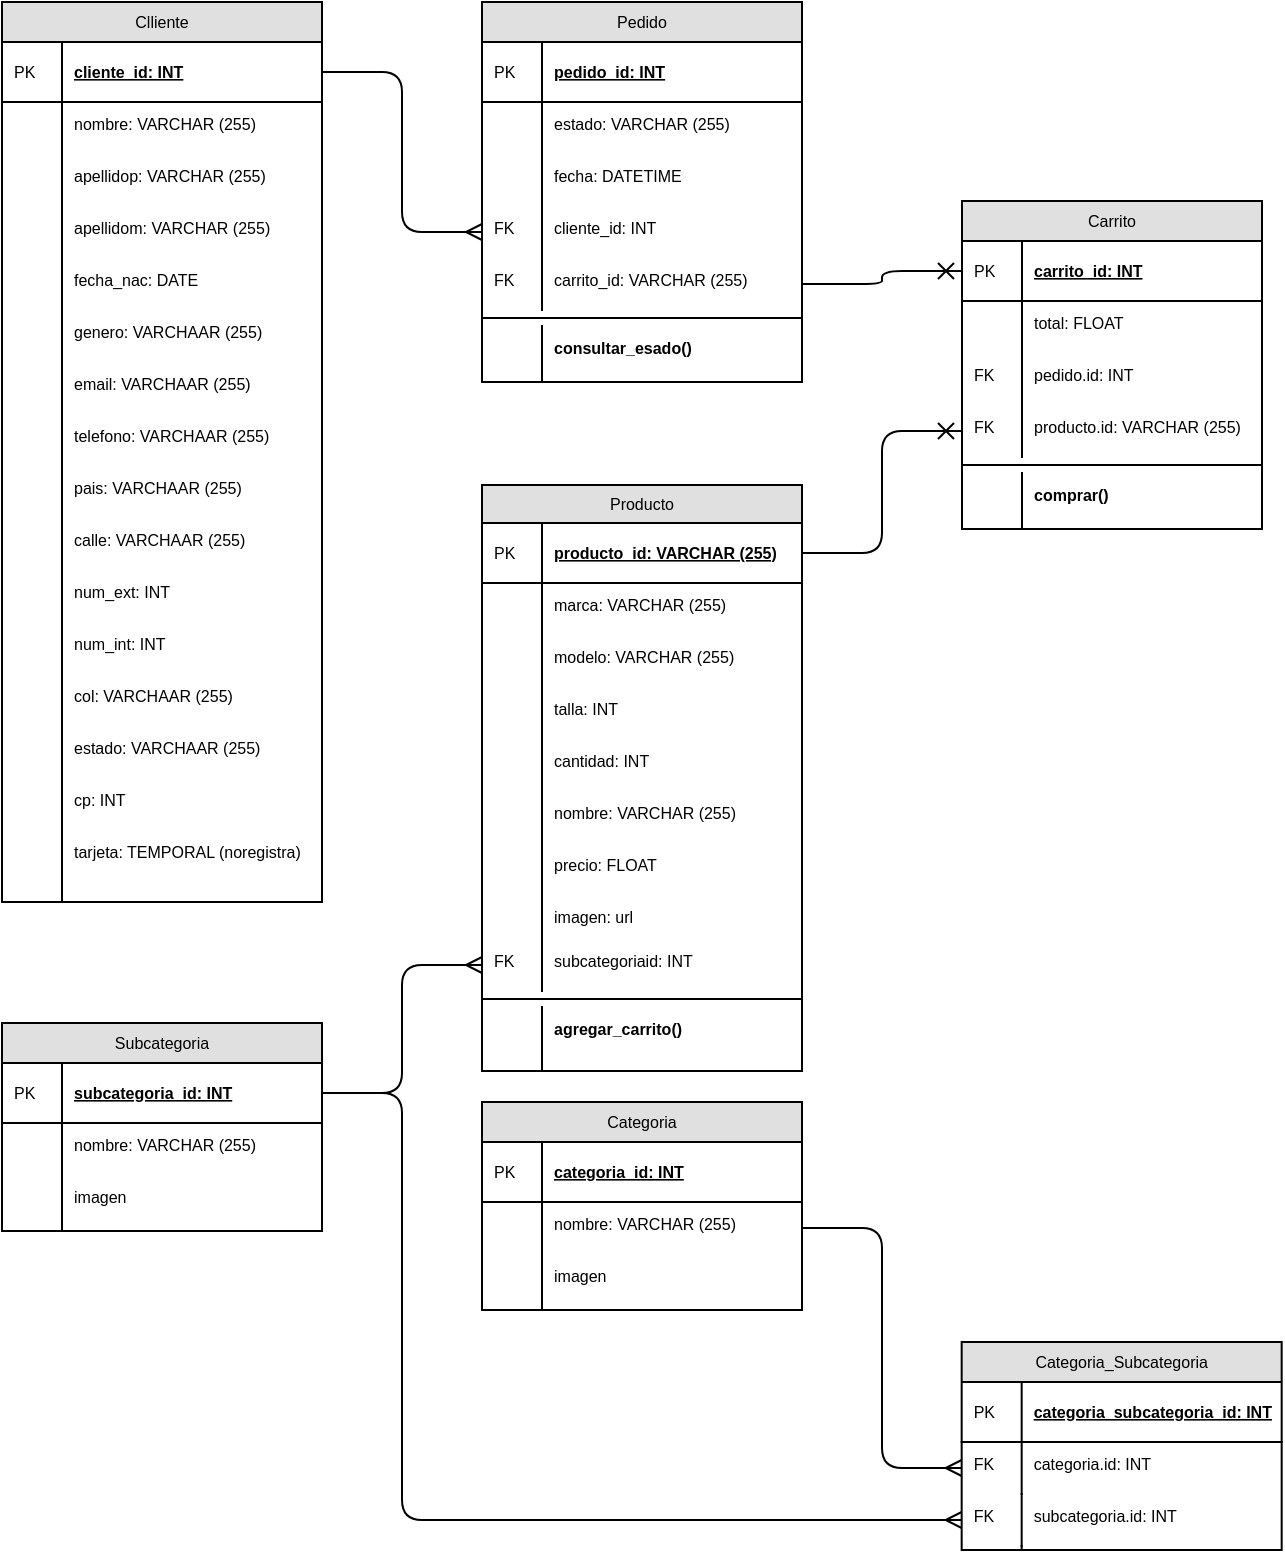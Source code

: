 <mxfile version="10.7.7" type="device"><diagram id="d4-4VoonNPBoHin0KI9T" name="Page-1"><mxGraphModel dx="965" dy="515" grid="1" gridSize="10" guides="1" tooltips="1" connect="1" arrows="1" fold="1" page="1" pageScale="1" pageWidth="827" pageHeight="1169" math="0" shadow="0"><root><mxCell id="0"/><mxCell id="1" parent="0"/><mxCell id="-AVGPWDkU3SRVyJvV21a-2" value="Clliente" style="swimlane;fontStyle=0;childLayout=stackLayout;horizontal=1;startSize=20;fillColor=#e0e0e0;horizontalStack=0;resizeParent=1;resizeParentMax=0;resizeLast=0;collapsible=1;marginBottom=0;swimlaneFillColor=#ffffff;align=center;fontSize=8;" parent="1" vertex="1"><mxGeometry x="20" y="20" width="160" height="450" as="geometry"/></mxCell><mxCell id="-AVGPWDkU3SRVyJvV21a-3" value="cliente_id: INT" style="shape=partialRectangle;top=0;left=0;right=0;bottom=1;align=left;verticalAlign=middle;fillColor=none;spacingLeft=34;spacingRight=4;overflow=hidden;rotatable=0;points=[[0,0.5],[1,0.5]];portConstraint=eastwest;dropTarget=0;fontStyle=5;fontSize=8;" parent="-AVGPWDkU3SRVyJvV21a-2" vertex="1"><mxGeometry y="20" width="160" height="30" as="geometry"/></mxCell><mxCell id="-AVGPWDkU3SRVyJvV21a-4" value="PK" style="shape=partialRectangle;top=0;left=0;bottom=0;fillColor=none;align=left;verticalAlign=middle;spacingLeft=4;spacingRight=4;overflow=hidden;rotatable=0;points=[];portConstraint=eastwest;part=1;fontSize=8;" parent="-AVGPWDkU3SRVyJvV21a-3" vertex="1" connectable="0"><mxGeometry width="30" height="30" as="geometry"/></mxCell><mxCell id="-AVGPWDkU3SRVyJvV21a-5" value="nombre: VARCHAR (255)" style="shape=partialRectangle;top=0;left=0;right=0;bottom=0;align=left;verticalAlign=top;fillColor=none;spacingLeft=34;spacingRight=4;overflow=hidden;rotatable=0;points=[[0,0.5],[1,0.5]];portConstraint=eastwest;dropTarget=0;fontSize=8;" parent="-AVGPWDkU3SRVyJvV21a-2" vertex="1"><mxGeometry y="50" width="160" height="26" as="geometry"/></mxCell><mxCell id="-AVGPWDkU3SRVyJvV21a-6" value="" style="shape=partialRectangle;top=0;left=0;bottom=0;fillColor=none;align=left;verticalAlign=top;spacingLeft=4;spacingRight=4;overflow=hidden;rotatable=0;points=[];portConstraint=eastwest;part=1;fontSize=8;" parent="-AVGPWDkU3SRVyJvV21a-5" vertex="1" connectable="0"><mxGeometry width="30" height="26" as="geometry"/></mxCell><mxCell id="-AVGPWDkU3SRVyJvV21a-75" value="apellidop: VARCHAR (255)" style="shape=partialRectangle;top=0;left=0;right=0;bottom=0;align=left;verticalAlign=top;fillColor=none;spacingLeft=34;spacingRight=4;overflow=hidden;rotatable=0;points=[[0,0.5],[1,0.5]];portConstraint=eastwest;dropTarget=0;fontSize=8;" parent="-AVGPWDkU3SRVyJvV21a-2" vertex="1"><mxGeometry y="76" width="160" height="26" as="geometry"/></mxCell><mxCell id="-AVGPWDkU3SRVyJvV21a-76" value="" style="shape=partialRectangle;top=0;left=0;bottom=0;fillColor=none;align=left;verticalAlign=top;spacingLeft=4;spacingRight=4;overflow=hidden;rotatable=0;points=[];portConstraint=eastwest;part=1;fontSize=8;" parent="-AVGPWDkU3SRVyJvV21a-75" vertex="1" connectable="0"><mxGeometry width="30" height="26" as="geometry"/></mxCell><mxCell id="-AVGPWDkU3SRVyJvV21a-71" value="apellidom: VARCHAR (255)" style="shape=partialRectangle;top=0;left=0;right=0;bottom=0;align=left;verticalAlign=top;fillColor=none;spacingLeft=34;spacingRight=4;overflow=hidden;rotatable=0;points=[[0,0.5],[1,0.5]];portConstraint=eastwest;dropTarget=0;fontSize=8;" parent="-AVGPWDkU3SRVyJvV21a-2" vertex="1"><mxGeometry y="102" width="160" height="26" as="geometry"/></mxCell><mxCell id="-AVGPWDkU3SRVyJvV21a-72" value="" style="shape=partialRectangle;top=0;left=0;bottom=0;fillColor=none;align=left;verticalAlign=top;spacingLeft=4;spacingRight=4;overflow=hidden;rotatable=0;points=[];portConstraint=eastwest;part=1;fontSize=8;" parent="-AVGPWDkU3SRVyJvV21a-71" vertex="1" connectable="0"><mxGeometry width="30" height="26" as="geometry"/></mxCell><mxCell id="-AVGPWDkU3SRVyJvV21a-7" value="fecha_nac: DATE" style="shape=partialRectangle;top=0;left=0;right=0;bottom=0;align=left;verticalAlign=top;fillColor=none;spacingLeft=34;spacingRight=4;overflow=hidden;rotatable=0;points=[[0,0.5],[1,0.5]];portConstraint=eastwest;dropTarget=0;fontSize=8;" parent="-AVGPWDkU3SRVyJvV21a-2" vertex="1"><mxGeometry y="128" width="160" height="26" as="geometry"/></mxCell><mxCell id="-AVGPWDkU3SRVyJvV21a-8" value="" style="shape=partialRectangle;top=0;left=0;bottom=0;fillColor=none;align=left;verticalAlign=top;spacingLeft=4;spacingRight=4;overflow=hidden;rotatable=0;points=[];portConstraint=eastwest;part=1;fontSize=8;" parent="-AVGPWDkU3SRVyJvV21a-7" vertex="1" connectable="0"><mxGeometry width="30" height="26" as="geometry"/></mxCell><mxCell id="-AVGPWDkU3SRVyJvV21a-80" value="genero: VARCHAAR (255)" style="shape=partialRectangle;top=0;left=0;right=0;bottom=0;align=left;verticalAlign=top;fillColor=none;spacingLeft=34;spacingRight=4;overflow=hidden;rotatable=0;points=[[0,0.5],[1,0.5]];portConstraint=eastwest;dropTarget=0;fontSize=8;" parent="-AVGPWDkU3SRVyJvV21a-2" vertex="1"><mxGeometry y="154" width="160" height="26" as="geometry"/></mxCell><mxCell id="-AVGPWDkU3SRVyJvV21a-81" value="" style="shape=partialRectangle;top=0;left=0;bottom=0;fillColor=none;align=left;verticalAlign=top;spacingLeft=4;spacingRight=4;overflow=hidden;rotatable=0;points=[];portConstraint=eastwest;part=1;fontSize=8;" parent="-AVGPWDkU3SRVyJvV21a-80" vertex="1" connectable="0"><mxGeometry width="30" height="26" as="geometry"/></mxCell><mxCell id="-AVGPWDkU3SRVyJvV21a-111" value="email: VARCHAAR (255)" style="shape=partialRectangle;top=0;left=0;right=0;bottom=0;align=left;verticalAlign=top;fillColor=none;spacingLeft=34;spacingRight=4;overflow=hidden;rotatable=0;points=[[0,0.5],[1,0.5]];portConstraint=eastwest;dropTarget=0;fontSize=8;" parent="-AVGPWDkU3SRVyJvV21a-2" vertex="1"><mxGeometry y="180" width="160" height="26" as="geometry"/></mxCell><mxCell id="-AVGPWDkU3SRVyJvV21a-112" value="" style="shape=partialRectangle;top=0;left=0;bottom=0;fillColor=none;align=left;verticalAlign=top;spacingLeft=4;spacingRight=4;overflow=hidden;rotatable=0;points=[];portConstraint=eastwest;part=1;fontSize=8;" parent="-AVGPWDkU3SRVyJvV21a-111" vertex="1" connectable="0"><mxGeometry width="30" height="26" as="geometry"/></mxCell><mxCell id="-AVGPWDkU3SRVyJvV21a-113" value="telefono: VARCHAAR (255)" style="shape=partialRectangle;top=0;left=0;right=0;bottom=0;align=left;verticalAlign=top;fillColor=none;spacingLeft=34;spacingRight=4;overflow=hidden;rotatable=0;points=[[0,0.5],[1,0.5]];portConstraint=eastwest;dropTarget=0;fontSize=8;" parent="-AVGPWDkU3SRVyJvV21a-2" vertex="1"><mxGeometry y="206" width="160" height="26" as="geometry"/></mxCell><mxCell id="-AVGPWDkU3SRVyJvV21a-114" value="" style="shape=partialRectangle;top=0;left=0;bottom=0;fillColor=none;align=left;verticalAlign=top;spacingLeft=4;spacingRight=4;overflow=hidden;rotatable=0;points=[];portConstraint=eastwest;part=1;fontSize=8;" parent="-AVGPWDkU3SRVyJvV21a-113" vertex="1" connectable="0"><mxGeometry width="30" height="26" as="geometry"/></mxCell><mxCell id="-AVGPWDkU3SRVyJvV21a-115" value="pais: VARCHAAR (255)" style="shape=partialRectangle;top=0;left=0;right=0;bottom=0;align=left;verticalAlign=top;fillColor=none;spacingLeft=34;spacingRight=4;overflow=hidden;rotatable=0;points=[[0,0.5],[1,0.5]];portConstraint=eastwest;dropTarget=0;fontSize=8;" parent="-AVGPWDkU3SRVyJvV21a-2" vertex="1"><mxGeometry y="232" width="160" height="26" as="geometry"/></mxCell><mxCell id="-AVGPWDkU3SRVyJvV21a-116" value="" style="shape=partialRectangle;top=0;left=0;bottom=0;fillColor=none;align=left;verticalAlign=top;spacingLeft=4;spacingRight=4;overflow=hidden;rotatable=0;points=[];portConstraint=eastwest;part=1;fontSize=8;" parent="-AVGPWDkU3SRVyJvV21a-115" vertex="1" connectable="0"><mxGeometry width="30" height="26" as="geometry"/></mxCell><mxCell id="-AVGPWDkU3SRVyJvV21a-117" value="calle: VARCHAAR (255)" style="shape=partialRectangle;top=0;left=0;right=0;bottom=0;align=left;verticalAlign=top;fillColor=none;spacingLeft=34;spacingRight=4;overflow=hidden;rotatable=0;points=[[0,0.5],[1,0.5]];portConstraint=eastwest;dropTarget=0;fontSize=8;" parent="-AVGPWDkU3SRVyJvV21a-2" vertex="1"><mxGeometry y="258" width="160" height="26" as="geometry"/></mxCell><mxCell id="-AVGPWDkU3SRVyJvV21a-118" value="" style="shape=partialRectangle;top=0;left=0;bottom=0;fillColor=none;align=left;verticalAlign=top;spacingLeft=4;spacingRight=4;overflow=hidden;rotatable=0;points=[];portConstraint=eastwest;part=1;fontSize=8;" parent="-AVGPWDkU3SRVyJvV21a-117" vertex="1" connectable="0"><mxGeometry width="30" height="26" as="geometry"/></mxCell><mxCell id="-AVGPWDkU3SRVyJvV21a-119" value="num_ext: INT" style="shape=partialRectangle;top=0;left=0;right=0;bottom=0;align=left;verticalAlign=top;fillColor=none;spacingLeft=34;spacingRight=4;overflow=hidden;rotatable=0;points=[[0,0.5],[1,0.5]];portConstraint=eastwest;dropTarget=0;fontSize=8;" parent="-AVGPWDkU3SRVyJvV21a-2" vertex="1"><mxGeometry y="284" width="160" height="26" as="geometry"/></mxCell><mxCell id="-AVGPWDkU3SRVyJvV21a-120" value="" style="shape=partialRectangle;top=0;left=0;bottom=0;fillColor=none;align=left;verticalAlign=top;spacingLeft=4;spacingRight=4;overflow=hidden;rotatable=0;points=[];portConstraint=eastwest;part=1;fontSize=8;" parent="-AVGPWDkU3SRVyJvV21a-119" vertex="1" connectable="0"><mxGeometry width="30" height="26" as="geometry"/></mxCell><mxCell id="-AVGPWDkU3SRVyJvV21a-121" value="num_int: INT" style="shape=partialRectangle;top=0;left=0;right=0;bottom=0;align=left;verticalAlign=top;fillColor=none;spacingLeft=34;spacingRight=4;overflow=hidden;rotatable=0;points=[[0,0.5],[1,0.5]];portConstraint=eastwest;dropTarget=0;fontSize=8;" parent="-AVGPWDkU3SRVyJvV21a-2" vertex="1"><mxGeometry y="310" width="160" height="26" as="geometry"/></mxCell><mxCell id="-AVGPWDkU3SRVyJvV21a-122" value="" style="shape=partialRectangle;top=0;left=0;bottom=0;fillColor=none;align=left;verticalAlign=top;spacingLeft=4;spacingRight=4;overflow=hidden;rotatable=0;points=[];portConstraint=eastwest;part=1;fontSize=8;" parent="-AVGPWDkU3SRVyJvV21a-121" vertex="1" connectable="0"><mxGeometry width="30" height="26" as="geometry"/></mxCell><mxCell id="-AVGPWDkU3SRVyJvV21a-123" value="col: VARCHAAR (255)" style="shape=partialRectangle;top=0;left=0;right=0;bottom=0;align=left;verticalAlign=top;fillColor=none;spacingLeft=34;spacingRight=4;overflow=hidden;rotatable=0;points=[[0,0.5],[1,0.5]];portConstraint=eastwest;dropTarget=0;fontSize=8;" parent="-AVGPWDkU3SRVyJvV21a-2" vertex="1"><mxGeometry y="336" width="160" height="26" as="geometry"/></mxCell><mxCell id="-AVGPWDkU3SRVyJvV21a-124" value="" style="shape=partialRectangle;top=0;left=0;bottom=0;fillColor=none;align=left;verticalAlign=top;spacingLeft=4;spacingRight=4;overflow=hidden;rotatable=0;points=[];portConstraint=eastwest;part=1;fontSize=8;" parent="-AVGPWDkU3SRVyJvV21a-123" vertex="1" connectable="0"><mxGeometry width="30" height="26" as="geometry"/></mxCell><mxCell id="-AVGPWDkU3SRVyJvV21a-125" value="estado: VARCHAAR (255)" style="shape=partialRectangle;top=0;left=0;right=0;bottom=0;align=left;verticalAlign=top;fillColor=none;spacingLeft=34;spacingRight=4;overflow=hidden;rotatable=0;points=[[0,0.5],[1,0.5]];portConstraint=eastwest;dropTarget=0;fontSize=8;" parent="-AVGPWDkU3SRVyJvV21a-2" vertex="1"><mxGeometry y="362" width="160" height="26" as="geometry"/></mxCell><mxCell id="-AVGPWDkU3SRVyJvV21a-126" value="" style="shape=partialRectangle;top=0;left=0;bottom=0;fillColor=none;align=left;verticalAlign=top;spacingLeft=4;spacingRight=4;overflow=hidden;rotatable=0;points=[];portConstraint=eastwest;part=1;fontSize=8;" parent="-AVGPWDkU3SRVyJvV21a-125" vertex="1" connectable="0"><mxGeometry width="30" height="26" as="geometry"/></mxCell><mxCell id="-AVGPWDkU3SRVyJvV21a-127" value="cp: INT" style="shape=partialRectangle;top=0;left=0;right=0;bottom=0;align=left;verticalAlign=top;fillColor=none;spacingLeft=34;spacingRight=4;overflow=hidden;rotatable=0;points=[[0,0.5],[1,0.5]];portConstraint=eastwest;dropTarget=0;fontSize=8;" parent="-AVGPWDkU3SRVyJvV21a-2" vertex="1"><mxGeometry y="388" width="160" height="26" as="geometry"/></mxCell><mxCell id="-AVGPWDkU3SRVyJvV21a-128" value="" style="shape=partialRectangle;top=0;left=0;bottom=0;fillColor=none;align=left;verticalAlign=top;spacingLeft=4;spacingRight=4;overflow=hidden;rotatable=0;points=[];portConstraint=eastwest;part=1;fontSize=8;" parent="-AVGPWDkU3SRVyJvV21a-127" vertex="1" connectable="0"><mxGeometry width="30" height="26" as="geometry"/></mxCell><mxCell id="-AVGPWDkU3SRVyJvV21a-129" value="tarjeta: TEMPORAL (noregistra)" style="shape=partialRectangle;top=0;left=0;right=0;bottom=0;align=left;verticalAlign=top;fillColor=none;spacingLeft=34;spacingRight=4;overflow=hidden;rotatable=0;points=[[0,0.5],[1,0.5]];portConstraint=eastwest;dropTarget=0;fontSize=8;" parent="-AVGPWDkU3SRVyJvV21a-2" vertex="1"><mxGeometry y="414" width="160" height="26" as="geometry"/></mxCell><mxCell id="-AVGPWDkU3SRVyJvV21a-130" value="" style="shape=partialRectangle;top=0;left=0;bottom=0;fillColor=none;align=left;verticalAlign=top;spacingLeft=4;spacingRight=4;overflow=hidden;rotatable=0;points=[];portConstraint=eastwest;part=1;fontSize=8;" parent="-AVGPWDkU3SRVyJvV21a-129" vertex="1" connectable="0"><mxGeometry width="30" height="26" as="geometry"/></mxCell><mxCell id="-AVGPWDkU3SRVyJvV21a-11" value="" style="shape=partialRectangle;top=0;left=0;right=0;bottom=0;align=left;verticalAlign=top;fillColor=none;spacingLeft=34;spacingRight=4;overflow=hidden;rotatable=0;points=[[0,0.5],[1,0.5]];portConstraint=eastwest;dropTarget=0;fontSize=8;" parent="-AVGPWDkU3SRVyJvV21a-2" vertex="1"><mxGeometry y="440" width="160" height="10" as="geometry"/></mxCell><mxCell id="-AVGPWDkU3SRVyJvV21a-12" value="" style="shape=partialRectangle;top=0;left=0;bottom=0;fillColor=none;align=left;verticalAlign=top;spacingLeft=4;spacingRight=4;overflow=hidden;rotatable=0;points=[];portConstraint=eastwest;part=1;fontSize=8;" parent="-AVGPWDkU3SRVyJvV21a-11" vertex="1" connectable="0"><mxGeometry width="30" height="10" as="geometry"/></mxCell><mxCell id="-AVGPWDkU3SRVyJvV21a-59" value="Pedido" style="swimlane;fontStyle=0;childLayout=stackLayout;horizontal=1;startSize=20;fillColor=#e0e0e0;horizontalStack=0;resizeParent=1;resizeParentMax=0;resizeLast=0;collapsible=1;marginBottom=0;swimlaneFillColor=#ffffff;align=center;fontSize=8;" parent="1" vertex="1"><mxGeometry x="260" y="20" width="160" height="190" as="geometry"/></mxCell><mxCell id="-AVGPWDkU3SRVyJvV21a-60" value="pedido_id: INT" style="shape=partialRectangle;top=0;left=0;right=0;bottom=1;align=left;verticalAlign=middle;fillColor=none;spacingLeft=34;spacingRight=4;overflow=hidden;rotatable=0;points=[[0,0.5],[1,0.5]];portConstraint=eastwest;dropTarget=0;fontStyle=5;fontSize=8;" parent="-AVGPWDkU3SRVyJvV21a-59" vertex="1"><mxGeometry y="20" width="160" height="30" as="geometry"/></mxCell><mxCell id="-AVGPWDkU3SRVyJvV21a-61" value="PK" style="shape=partialRectangle;top=0;left=0;bottom=0;fillColor=none;align=left;verticalAlign=middle;spacingLeft=4;spacingRight=4;overflow=hidden;rotatable=0;points=[];portConstraint=eastwest;part=1;fontSize=8;" parent="-AVGPWDkU3SRVyJvV21a-60" vertex="1" connectable="0"><mxGeometry width="30" height="30" as="geometry"/></mxCell><mxCell id="-AVGPWDkU3SRVyJvV21a-135" value="estado: VARCHAR (255)" style="shape=partialRectangle;top=0;left=0;right=0;bottom=0;align=left;verticalAlign=top;fillColor=none;spacingLeft=34;spacingRight=4;overflow=hidden;rotatable=0;points=[[0,0.5],[1,0.5]];portConstraint=eastwest;dropTarget=0;fontSize=8;" parent="-AVGPWDkU3SRVyJvV21a-59" vertex="1"><mxGeometry y="50" width="160" height="26" as="geometry"/></mxCell><mxCell id="-AVGPWDkU3SRVyJvV21a-136" value="" style="shape=partialRectangle;top=0;left=0;bottom=0;fillColor=none;align=left;verticalAlign=top;spacingLeft=4;spacingRight=4;overflow=hidden;rotatable=0;points=[];portConstraint=eastwest;part=1;fontSize=8;" parent="-AVGPWDkU3SRVyJvV21a-135" vertex="1" connectable="0"><mxGeometry width="30" height="26" as="geometry"/></mxCell><mxCell id="-AVGPWDkU3SRVyJvV21a-108" value="fecha: DATETIME&#10;" style="shape=partialRectangle;top=0;left=0;right=0;bottom=0;align=left;verticalAlign=top;fillColor=none;spacingLeft=34;spacingRight=4;overflow=hidden;rotatable=0;points=[[0,0.5],[1,0.5]];portConstraint=eastwest;dropTarget=0;fontSize=8;" parent="-AVGPWDkU3SRVyJvV21a-59" vertex="1"><mxGeometry y="76" width="160" height="26" as="geometry"/></mxCell><mxCell id="-AVGPWDkU3SRVyJvV21a-109" value="" style="shape=partialRectangle;top=0;left=0;bottom=0;fillColor=none;align=left;verticalAlign=top;spacingLeft=4;spacingRight=4;overflow=hidden;rotatable=0;points=[];portConstraint=eastwest;part=1;fontSize=8;" parent="-AVGPWDkU3SRVyJvV21a-108" vertex="1" connectable="0"><mxGeometry width="30" height="26" as="geometry"/></mxCell><mxCell id="g6530KX5mMqyY2j0Sj3D-3" value="cliente_id: INT" style="shape=partialRectangle;top=0;left=0;right=0;bottom=0;align=left;verticalAlign=top;fillColor=none;spacingLeft=34;spacingRight=4;overflow=hidden;rotatable=0;points=[[0,0.5],[1,0.5]];portConstraint=eastwest;dropTarget=0;fontSize=8;" vertex="1" parent="-AVGPWDkU3SRVyJvV21a-59"><mxGeometry y="102" width="160" height="26" as="geometry"/></mxCell><mxCell id="g6530KX5mMqyY2j0Sj3D-4" value="FK" style="shape=partialRectangle;top=0;left=0;bottom=0;fillColor=none;align=left;verticalAlign=top;spacingLeft=4;spacingRight=4;overflow=hidden;rotatable=0;points=[];portConstraint=eastwest;part=1;fontSize=8;" vertex="1" connectable="0" parent="g6530KX5mMqyY2j0Sj3D-3"><mxGeometry width="30" height="26" as="geometry"/></mxCell><mxCell id="-AVGPWDkU3SRVyJvV21a-131" value="carrito_id: VARCHAR (255)" style="shape=partialRectangle;top=0;left=0;right=0;bottom=0;align=left;verticalAlign=top;fillColor=none;spacingLeft=34;spacingRight=4;overflow=hidden;rotatable=0;points=[[0,0.5],[1,0.5]];portConstraint=eastwest;dropTarget=0;fontSize=8;" parent="-AVGPWDkU3SRVyJvV21a-59" vertex="1"><mxGeometry y="128" width="160" height="26" as="geometry"/></mxCell><mxCell id="-AVGPWDkU3SRVyJvV21a-132" value="FK" style="shape=partialRectangle;top=0;left=0;bottom=0;fillColor=none;align=left;verticalAlign=top;spacingLeft=4;spacingRight=4;overflow=hidden;rotatable=0;points=[];portConstraint=eastwest;part=1;fontSize=8;" parent="-AVGPWDkU3SRVyJvV21a-131" vertex="1" connectable="0"><mxGeometry width="30" height="26" as="geometry"/></mxCell><mxCell id="-AVGPWDkU3SRVyJvV21a-181" value="" style="line;strokeWidth=1;fillColor=none;align=left;verticalAlign=middle;spacingTop=-1;spacingLeft=3;spacingRight=3;rotatable=0;labelPosition=right;points=[];portConstraint=eastwest;fontSize=12;" parent="-AVGPWDkU3SRVyJvV21a-59" vertex="1"><mxGeometry y="154" width="160" height="8" as="geometry"/></mxCell><mxCell id="-AVGPWDkU3SRVyJvV21a-182" value="consultar_esado()" style="shape=partialRectangle;top=0;left=0;right=0;bottom=0;align=left;verticalAlign=top;fillColor=none;spacingLeft=34;spacingRight=4;overflow=hidden;rotatable=0;points=[[0,0.5],[1,0.5]];portConstraint=eastwest;dropTarget=0;fontSize=8;fontStyle=1" parent="-AVGPWDkU3SRVyJvV21a-59" vertex="1"><mxGeometry y="162" width="160" height="26" as="geometry"/></mxCell><mxCell id="-AVGPWDkU3SRVyJvV21a-183" value="" style="shape=partialRectangle;top=0;left=0;bottom=0;fillColor=none;align=left;verticalAlign=top;spacingLeft=4;spacingRight=4;overflow=hidden;rotatable=0;points=[];portConstraint=eastwest;part=1;fontSize=8;" parent="-AVGPWDkU3SRVyJvV21a-182" vertex="1" connectable="0"><mxGeometry width="30" height="26" as="geometry"/></mxCell><mxCell id="-AVGPWDkU3SRVyJvV21a-68" value="" style="shape=partialRectangle;top=0;left=0;right=0;bottom=0;align=left;verticalAlign=top;fillColor=none;spacingLeft=34;spacingRight=4;overflow=hidden;rotatable=0;points=[[0,0.5],[1,0.5]];portConstraint=eastwest;dropTarget=0;fontSize=8;" parent="-AVGPWDkU3SRVyJvV21a-59" vertex="1"><mxGeometry y="188" width="160" height="2" as="geometry"/></mxCell><mxCell id="-AVGPWDkU3SRVyJvV21a-69" value="" style="shape=partialRectangle;top=0;left=0;bottom=0;fillColor=none;align=left;verticalAlign=top;spacingLeft=4;spacingRight=4;overflow=hidden;rotatable=0;points=[];portConstraint=eastwest;part=1;fontSize=8;" parent="-AVGPWDkU3SRVyJvV21a-68" vertex="1" connectable="0"><mxGeometry width="30" height="2" as="geometry"/></mxCell><mxCell id="-AVGPWDkU3SRVyJvV21a-70" value="" style="endArrow=none;html=1;exitX=0;exitY=0.5;exitDx=0;exitDy=0;edgeStyle=elbowEdgeStyle;startArrow=ERmany;startFill=0;fontSize=8;" parent="1" source="g6530KX5mMqyY2j0Sj3D-3" target="-AVGPWDkU3SRVyJvV21a-3" edge="1"><mxGeometry width="50" height="50" relative="1" as="geometry"><mxPoint x="220.333" y="76" as="sourcePoint"/><mxPoint x="290" y="39" as="targetPoint"/></mxGeometry></mxCell><mxCell id="-AVGPWDkU3SRVyJvV21a-82" value="Producto" style="swimlane;fontStyle=0;childLayout=stackLayout;horizontal=1;startSize=19;fillColor=#e0e0e0;horizontalStack=0;resizeParent=1;resizeParentMax=0;resizeLast=0;collapsible=1;marginBottom=0;swimlaneFillColor=#ffffff;align=center;fontSize=8;" parent="1" vertex="1"><mxGeometry x="260" y="261.5" width="160" height="293" as="geometry"/></mxCell><mxCell id="-AVGPWDkU3SRVyJvV21a-83" value="producto_id: VARCHAR (255)" style="shape=partialRectangle;top=0;left=0;right=0;bottom=1;align=left;verticalAlign=middle;fillColor=none;spacingLeft=34;spacingRight=4;overflow=hidden;rotatable=0;points=[[0,0.5],[1,0.5]];portConstraint=eastwest;dropTarget=0;fontStyle=5;fontSize=8;" parent="-AVGPWDkU3SRVyJvV21a-82" vertex="1"><mxGeometry y="19" width="160" height="30" as="geometry"/></mxCell><mxCell id="-AVGPWDkU3SRVyJvV21a-84" value="PK" style="shape=partialRectangle;top=0;left=0;bottom=0;fillColor=none;align=left;verticalAlign=middle;spacingLeft=4;spacingRight=4;overflow=hidden;rotatable=0;points=[];portConstraint=eastwest;part=1;fontSize=8;" parent="-AVGPWDkU3SRVyJvV21a-83" vertex="1" connectable="0"><mxGeometry width="30" height="30" as="geometry"/></mxCell><mxCell id="-AVGPWDkU3SRVyJvV21a-95" value="marca: VARCHAR (255)" style="shape=partialRectangle;top=0;left=0;right=0;bottom=0;align=left;verticalAlign=top;fillColor=none;spacingLeft=34;spacingRight=4;overflow=hidden;rotatable=0;points=[[0,0.5],[1,0.5]];portConstraint=eastwest;dropTarget=0;fontSize=8;" parent="-AVGPWDkU3SRVyJvV21a-82" vertex="1"><mxGeometry y="49" width="160" height="26" as="geometry"/></mxCell><mxCell id="-AVGPWDkU3SRVyJvV21a-96" value="" style="shape=partialRectangle;top=0;left=0;bottom=0;fillColor=none;align=left;verticalAlign=top;spacingLeft=4;spacingRight=4;overflow=hidden;rotatable=0;points=[];portConstraint=eastwest;part=1;fontSize=8;" parent="-AVGPWDkU3SRVyJvV21a-95" vertex="1" connectable="0"><mxGeometry width="30" height="26" as="geometry"/></mxCell><mxCell id="-AVGPWDkU3SRVyJvV21a-97" value="modelo: VARCHAR (255)" style="shape=partialRectangle;top=0;left=0;right=0;bottom=0;align=left;verticalAlign=top;fillColor=none;spacingLeft=34;spacingRight=4;overflow=hidden;rotatable=0;points=[[0,0.5],[1,0.5]];portConstraint=eastwest;dropTarget=0;fontSize=8;" parent="-AVGPWDkU3SRVyJvV21a-82" vertex="1"><mxGeometry y="75" width="160" height="26" as="geometry"/></mxCell><mxCell id="-AVGPWDkU3SRVyJvV21a-98" value="" style="shape=partialRectangle;top=0;left=0;bottom=0;fillColor=none;align=left;verticalAlign=top;spacingLeft=4;spacingRight=4;overflow=hidden;rotatable=0;points=[];portConstraint=eastwest;part=1;fontSize=8;" parent="-AVGPWDkU3SRVyJvV21a-97" vertex="1" connectable="0"><mxGeometry width="30" height="26" as="geometry"/></mxCell><mxCell id="-AVGPWDkU3SRVyJvV21a-101" value="talla: INT" style="shape=partialRectangle;top=0;left=0;right=0;bottom=0;align=left;verticalAlign=top;fillColor=none;spacingLeft=34;spacingRight=4;overflow=hidden;rotatable=0;points=[[0,0.5],[1,0.5]];portConstraint=eastwest;dropTarget=0;fontSize=8;" parent="-AVGPWDkU3SRVyJvV21a-82" vertex="1"><mxGeometry y="101" width="160" height="26" as="geometry"/></mxCell><mxCell id="-AVGPWDkU3SRVyJvV21a-102" value="" style="shape=partialRectangle;top=0;left=0;bottom=0;fillColor=none;align=left;verticalAlign=top;spacingLeft=4;spacingRight=4;overflow=hidden;rotatable=0;points=[];portConstraint=eastwest;part=1;fontSize=8;" parent="-AVGPWDkU3SRVyJvV21a-101" vertex="1" connectable="0"><mxGeometry width="30" height="26" as="geometry"/></mxCell><mxCell id="-AVGPWDkU3SRVyJvV21a-150" value="cantidad: INT" style="shape=partialRectangle;top=0;left=0;right=0;bottom=0;align=left;verticalAlign=top;fillColor=none;spacingLeft=34;spacingRight=4;overflow=hidden;rotatable=0;points=[[0,0.5],[1,0.5]];portConstraint=eastwest;dropTarget=0;fontSize=8;" parent="-AVGPWDkU3SRVyJvV21a-82" vertex="1"><mxGeometry y="127" width="160" height="26" as="geometry"/></mxCell><mxCell id="-AVGPWDkU3SRVyJvV21a-151" value="" style="shape=partialRectangle;top=0;left=0;bottom=0;fillColor=none;align=left;verticalAlign=top;spacingLeft=4;spacingRight=4;overflow=hidden;rotatable=0;points=[];portConstraint=eastwest;part=1;fontSize=8;" parent="-AVGPWDkU3SRVyJvV21a-150" vertex="1" connectable="0"><mxGeometry width="30" height="26" as="geometry"/></mxCell><mxCell id="-AVGPWDkU3SRVyJvV21a-103" value="nombre: VARCHAR (255)" style="shape=partialRectangle;top=0;left=0;right=0;bottom=0;align=left;verticalAlign=top;fillColor=none;spacingLeft=34;spacingRight=4;overflow=hidden;rotatable=0;points=[[0,0.5],[1,0.5]];portConstraint=eastwest;dropTarget=0;fontSize=8;" parent="-AVGPWDkU3SRVyJvV21a-82" vertex="1"><mxGeometry y="153" width="160" height="26" as="geometry"/></mxCell><mxCell id="-AVGPWDkU3SRVyJvV21a-104" value="" style="shape=partialRectangle;top=0;left=0;bottom=0;fillColor=none;align=left;verticalAlign=top;spacingLeft=4;spacingRight=4;overflow=hidden;rotatable=0;points=[];portConstraint=eastwest;part=1;fontSize=8;" parent="-AVGPWDkU3SRVyJvV21a-103" vertex="1" connectable="0"><mxGeometry width="30" height="26" as="geometry"/></mxCell><mxCell id="-AVGPWDkU3SRVyJvV21a-99" value="precio: FLOAT" style="shape=partialRectangle;top=0;left=0;right=0;bottom=0;align=left;verticalAlign=top;fillColor=none;spacingLeft=34;spacingRight=4;overflow=hidden;rotatable=0;points=[[0,0.5],[1,0.5]];portConstraint=eastwest;dropTarget=0;fontSize=8;" parent="-AVGPWDkU3SRVyJvV21a-82" vertex="1"><mxGeometry y="179" width="160" height="26" as="geometry"/></mxCell><mxCell id="-AVGPWDkU3SRVyJvV21a-100" value="" style="shape=partialRectangle;top=0;left=0;bottom=0;fillColor=none;align=left;verticalAlign=top;spacingLeft=4;spacingRight=4;overflow=hidden;rotatable=0;points=[];portConstraint=eastwest;part=1;fontSize=8;" parent="-AVGPWDkU3SRVyJvV21a-99" vertex="1" connectable="0"><mxGeometry width="30" height="26" as="geometry"/></mxCell><mxCell id="-AVGPWDkU3SRVyJvV21a-87" value="imagen: url" style="shape=partialRectangle;top=0;left=0;right=0;bottom=0;align=left;verticalAlign=top;fillColor=none;spacingLeft=34;spacingRight=4;overflow=hidden;rotatable=0;points=[[0,0.5],[1,0.5]];portConstraint=eastwest;dropTarget=0;fontSize=8;" parent="-AVGPWDkU3SRVyJvV21a-82" vertex="1"><mxGeometry y="205" width="160" height="22" as="geometry"/></mxCell><mxCell id="-AVGPWDkU3SRVyJvV21a-88" value="" style="shape=partialRectangle;top=0;left=0;bottom=0;fillColor=none;align=left;verticalAlign=top;spacingLeft=4;spacingRight=4;overflow=hidden;rotatable=0;points=[];portConstraint=eastwest;part=1;fontSize=8;" parent="-AVGPWDkU3SRVyJvV21a-87" vertex="1" connectable="0"><mxGeometry width="30" height="22" as="geometry"/></mxCell><mxCell id="-AVGPWDkU3SRVyJvV21a-93" value="subcategoriaid: INT" style="shape=partialRectangle;top=0;left=0;right=0;bottom=0;align=left;verticalAlign=top;fillColor=none;spacingLeft=34;spacingRight=4;overflow=hidden;rotatable=0;points=[[0,0.5],[1,0.5]];portConstraint=eastwest;dropTarget=0;fontSize=8;" parent="-AVGPWDkU3SRVyJvV21a-82" vertex="1"><mxGeometry y="227" width="160" height="26" as="geometry"/></mxCell><mxCell id="-AVGPWDkU3SRVyJvV21a-94" value="FK" style="shape=partialRectangle;top=0;left=0;bottom=0;fillColor=none;align=left;verticalAlign=top;spacingLeft=4;spacingRight=4;overflow=hidden;rotatable=0;points=[];portConstraint=eastwest;part=1;fontSize=8;" parent="-AVGPWDkU3SRVyJvV21a-93" vertex="1" connectable="0"><mxGeometry width="30" height="26" as="geometry"/></mxCell><mxCell id="-AVGPWDkU3SRVyJvV21a-163" value="" style="line;strokeWidth=1;fillColor=none;align=left;verticalAlign=middle;spacingTop=-1;spacingLeft=3;spacingRight=3;rotatable=0;labelPosition=right;points=[];portConstraint=eastwest;fontSize=12;" parent="-AVGPWDkU3SRVyJvV21a-82" vertex="1"><mxGeometry y="253" width="160" height="8" as="geometry"/></mxCell><mxCell id="-AVGPWDkU3SRVyJvV21a-155" value="agregar_carrito()" style="shape=partialRectangle;top=0;left=0;right=0;bottom=0;align=left;verticalAlign=top;fillColor=none;spacingLeft=34;spacingRight=4;overflow=hidden;rotatable=0;points=[[0,0.5],[1,0.5]];portConstraint=eastwest;dropTarget=0;fontSize=8;fontStyle=1" parent="-AVGPWDkU3SRVyJvV21a-82" vertex="1"><mxGeometry y="261" width="160" height="22" as="geometry"/></mxCell><mxCell id="-AVGPWDkU3SRVyJvV21a-156" value="" style="shape=partialRectangle;top=0;left=0;bottom=0;fillColor=none;align=left;verticalAlign=top;spacingLeft=4;spacingRight=4;overflow=hidden;rotatable=0;points=[];portConstraint=eastwest;part=1;fontSize=8;" parent="-AVGPWDkU3SRVyJvV21a-155" vertex="1" connectable="0"><mxGeometry width="30" height="22" as="geometry"/></mxCell><mxCell id="-AVGPWDkU3SRVyJvV21a-91" value="" style="shape=partialRectangle;top=0;left=0;right=0;bottom=0;align=left;verticalAlign=top;fillColor=none;spacingLeft=34;spacingRight=4;overflow=hidden;rotatable=0;points=[[0,0.5],[1,0.5]];portConstraint=eastwest;dropTarget=0;fontSize=8;" parent="-AVGPWDkU3SRVyJvV21a-82" vertex="1"><mxGeometry y="283" width="160" height="10" as="geometry"/></mxCell><mxCell id="-AVGPWDkU3SRVyJvV21a-92" value="" style="shape=partialRectangle;top=0;left=0;bottom=0;fillColor=none;align=left;verticalAlign=top;spacingLeft=4;spacingRight=4;overflow=hidden;rotatable=0;points=[];portConstraint=eastwest;part=1;fontSize=8;" parent="-AVGPWDkU3SRVyJvV21a-91" vertex="1" connectable="0"><mxGeometry width="30" height="10" as="geometry"/></mxCell><mxCell id="-AVGPWDkU3SRVyJvV21a-139" value="Carrito" style="swimlane;fontStyle=0;childLayout=stackLayout;horizontal=1;startSize=20;fillColor=#e0e0e0;horizontalStack=0;resizeParent=1;resizeParentMax=0;resizeLast=0;collapsible=1;marginBottom=0;swimlaneFillColor=#ffffff;align=center;fontSize=8;" parent="1" vertex="1"><mxGeometry x="500" y="119.5" width="150" height="164" as="geometry"/></mxCell><mxCell id="-AVGPWDkU3SRVyJvV21a-140" value="carrito_id: INT" style="shape=partialRectangle;top=0;left=0;right=0;bottom=1;align=left;verticalAlign=middle;fillColor=none;spacingLeft=34;spacingRight=4;overflow=hidden;rotatable=0;points=[[0,0.5],[1,0.5]];portConstraint=eastwest;dropTarget=0;fontStyle=5;fontSize=8;" parent="-AVGPWDkU3SRVyJvV21a-139" vertex="1"><mxGeometry y="20" width="150" height="30" as="geometry"/></mxCell><mxCell id="-AVGPWDkU3SRVyJvV21a-141" value="PK" style="shape=partialRectangle;top=0;left=0;bottom=0;fillColor=none;align=left;verticalAlign=middle;spacingLeft=4;spacingRight=4;overflow=hidden;rotatable=0;points=[];portConstraint=eastwest;part=1;fontSize=8;" parent="-AVGPWDkU3SRVyJvV21a-140" vertex="1" connectable="0"><mxGeometry width="30" height="30" as="geometry"/></mxCell><mxCell id="g6530KX5mMqyY2j0Sj3D-5" value="total: FLOAT" style="shape=partialRectangle;top=0;left=0;right=0;bottom=0;align=left;verticalAlign=top;fillColor=none;spacingLeft=34;spacingRight=4;overflow=hidden;rotatable=0;points=[[0,0.5],[1,0.5]];portConstraint=eastwest;dropTarget=0;fontSize=8;" vertex="1" parent="-AVGPWDkU3SRVyJvV21a-139"><mxGeometry y="50" width="150" height="26" as="geometry"/></mxCell><mxCell id="g6530KX5mMqyY2j0Sj3D-6" value="" style="shape=partialRectangle;top=0;left=0;bottom=0;fillColor=none;align=left;verticalAlign=top;spacingLeft=4;spacingRight=4;overflow=hidden;rotatable=0;points=[];portConstraint=eastwest;part=1;fontSize=8;" vertex="1" connectable="0" parent="g6530KX5mMqyY2j0Sj3D-5"><mxGeometry width="30" height="26" as="geometry"/></mxCell><mxCell id="-AVGPWDkU3SRVyJvV21a-142" value="pedido.id: INT" style="shape=partialRectangle;top=0;left=0;right=0;bottom=0;align=left;verticalAlign=top;fillColor=none;spacingLeft=34;spacingRight=4;overflow=hidden;rotatable=0;points=[[0,0.5],[1,0.5]];portConstraint=eastwest;dropTarget=0;fontSize=8;" parent="-AVGPWDkU3SRVyJvV21a-139" vertex="1"><mxGeometry y="76" width="150" height="26" as="geometry"/></mxCell><mxCell id="-AVGPWDkU3SRVyJvV21a-143" value="FK" style="shape=partialRectangle;top=0;left=0;bottom=0;fillColor=none;align=left;verticalAlign=top;spacingLeft=4;spacingRight=4;overflow=hidden;rotatable=0;points=[];portConstraint=eastwest;part=1;fontSize=8;" parent="-AVGPWDkU3SRVyJvV21a-142" vertex="1" connectable="0"><mxGeometry width="30" height="26" as="geometry"/></mxCell><mxCell id="-AVGPWDkU3SRVyJvV21a-144" value="producto.id: VARCHAR (255)" style="shape=partialRectangle;top=0;left=0;right=0;bottom=0;align=left;verticalAlign=top;fillColor=none;spacingLeft=34;spacingRight=4;overflow=hidden;rotatable=0;points=[[0,0.5],[1,0.5]];portConstraint=eastwest;dropTarget=0;fontSize=8;" parent="-AVGPWDkU3SRVyJvV21a-139" vertex="1"><mxGeometry y="102" width="150" height="26" as="geometry"/></mxCell><mxCell id="-AVGPWDkU3SRVyJvV21a-145" value="FK" style="shape=partialRectangle;top=0;left=0;bottom=0;fillColor=none;align=left;verticalAlign=top;spacingLeft=4;spacingRight=4;overflow=hidden;rotatable=0;points=[];portConstraint=eastwest;part=1;fontSize=8;" parent="-AVGPWDkU3SRVyJvV21a-144" vertex="1" connectable="0"><mxGeometry width="30" height="26" as="geometry"/></mxCell><mxCell id="-AVGPWDkU3SRVyJvV21a-167" value="" style="line;strokeWidth=1;fillColor=none;align=left;verticalAlign=middle;spacingTop=-1;spacingLeft=3;spacingRight=3;rotatable=0;labelPosition=right;points=[];portConstraint=eastwest;fontSize=12;" parent="-AVGPWDkU3SRVyJvV21a-139" vertex="1"><mxGeometry y="128" width="150" height="8" as="geometry"/></mxCell><mxCell id="-AVGPWDkU3SRVyJvV21a-164" value="comprar()" style="shape=partialRectangle;top=0;left=0;right=0;bottom=0;align=left;verticalAlign=top;fillColor=none;spacingLeft=34;spacingRight=4;overflow=hidden;rotatable=0;points=[[0,0.5],[1,0.5]];portConstraint=eastwest;dropTarget=0;fontSize=8;fontStyle=1" parent="-AVGPWDkU3SRVyJvV21a-139" vertex="1"><mxGeometry y="136" width="150" height="26" as="geometry"/></mxCell><mxCell id="-AVGPWDkU3SRVyJvV21a-165" value="" style="shape=partialRectangle;top=0;left=0;bottom=0;fillColor=none;align=left;verticalAlign=top;spacingLeft=4;spacingRight=4;overflow=hidden;rotatable=0;points=[];portConstraint=eastwest;part=1;fontSize=8;" parent="-AVGPWDkU3SRVyJvV21a-164" vertex="1" connectable="0"><mxGeometry width="30" height="26" as="geometry"/></mxCell><mxCell id="-AVGPWDkU3SRVyJvV21a-148" value="" style="shape=partialRectangle;top=0;left=0;right=0;bottom=0;align=left;verticalAlign=top;fillColor=none;spacingLeft=34;spacingRight=4;overflow=hidden;rotatable=0;points=[[0,0.5],[1,0.5]];portConstraint=eastwest;dropTarget=0;fontSize=8;" parent="-AVGPWDkU3SRVyJvV21a-139" vertex="1"><mxGeometry y="162" width="150" height="2" as="geometry"/></mxCell><mxCell id="-AVGPWDkU3SRVyJvV21a-149" value="" style="shape=partialRectangle;top=0;left=0;bottom=0;fillColor=none;align=left;verticalAlign=top;spacingLeft=4;spacingRight=4;overflow=hidden;rotatable=0;points=[];portConstraint=eastwest;part=1;fontSize=8;" parent="-AVGPWDkU3SRVyJvV21a-148" vertex="1" connectable="0"><mxGeometry width="30" height="2" as="geometry"/></mxCell><mxCell id="-AVGPWDkU3SRVyJvV21a-154" value="" style="endArrow=none;html=1;edgeStyle=elbowEdgeStyle;startArrow=cross;startFill=0;exitX=0;exitY=0.5;exitDx=0;exitDy=0;fontSize=8;entryX=1;entryY=0.5;entryDx=0;entryDy=0;" parent="1" source="-AVGPWDkU3SRVyJvV21a-140" target="-AVGPWDkU3SRVyJvV21a-131" edge="1"><mxGeometry width="50" height="50" relative="1" as="geometry"><mxPoint x="550.333" y="173.833" as="sourcePoint"/><mxPoint x="520" y="166.5" as="targetPoint"/></mxGeometry></mxCell><mxCell id="-AVGPWDkU3SRVyJvV21a-168" value="" style="endArrow=none;html=1;edgeStyle=elbowEdgeStyle;startArrow=cross;startFill=0;exitX=0;exitY=0.5;exitDx=0;exitDy=0;fontSize=8;entryX=1;entryY=0.5;entryDx=0;entryDy=0;" parent="1" source="-AVGPWDkU3SRVyJvV21a-144" target="-AVGPWDkU3SRVyJvV21a-83" edge="1"><mxGeometry width="50" height="50" relative="1" as="geometry"><mxPoint x="570.333" y="182" as="sourcePoint"/><mxPoint x="480.333" y="93.333" as="targetPoint"/></mxGeometry></mxCell><mxCell id="-AVGPWDkU3SRVyJvV21a-169" value="Subcategoria" style="swimlane;fontStyle=0;childLayout=stackLayout;horizontal=1;startSize=20;fillColor=#e0e0e0;horizontalStack=0;resizeParent=1;resizeParentMax=0;resizeLast=0;collapsible=1;marginBottom=0;swimlaneFillColor=#ffffff;align=center;fontSize=8;" parent="1" vertex="1"><mxGeometry x="20" y="530.5" width="160" height="104" as="geometry"/></mxCell><mxCell id="-AVGPWDkU3SRVyJvV21a-170" value="subcategoria_id: INT" style="shape=partialRectangle;top=0;left=0;right=0;bottom=1;align=left;verticalAlign=middle;fillColor=none;spacingLeft=34;spacingRight=4;overflow=hidden;rotatable=0;points=[[0,0.5],[1,0.5]];portConstraint=eastwest;dropTarget=0;fontStyle=5;fontSize=8;" parent="-AVGPWDkU3SRVyJvV21a-169" vertex="1"><mxGeometry y="20" width="160" height="30" as="geometry"/></mxCell><mxCell id="-AVGPWDkU3SRVyJvV21a-171" value="PK" style="shape=partialRectangle;top=0;left=0;bottom=0;fillColor=none;align=left;verticalAlign=middle;spacingLeft=4;spacingRight=4;overflow=hidden;rotatable=0;points=[];portConstraint=eastwest;part=1;fontSize=8;" parent="-AVGPWDkU3SRVyJvV21a-170" vertex="1" connectable="0"><mxGeometry width="30" height="30" as="geometry"/></mxCell><mxCell id="-AVGPWDkU3SRVyJvV21a-195" value="nombre: VARCHAR (255)" style="shape=partialRectangle;top=0;left=0;right=0;bottom=0;align=left;verticalAlign=top;fillColor=none;spacingLeft=34;spacingRight=4;overflow=hidden;rotatable=0;points=[[0,0.5],[1,0.5]];portConstraint=eastwest;dropTarget=0;fontSize=8;" parent="-AVGPWDkU3SRVyJvV21a-169" vertex="1"><mxGeometry y="50" width="160" height="26" as="geometry"/></mxCell><mxCell id="-AVGPWDkU3SRVyJvV21a-196" value="" style="shape=partialRectangle;top=0;left=0;bottom=0;fillColor=none;align=left;verticalAlign=top;spacingLeft=4;spacingRight=4;overflow=hidden;rotatable=0;points=[];portConstraint=eastwest;part=1;fontSize=8;" parent="-AVGPWDkU3SRVyJvV21a-195" vertex="1" connectable="0"><mxGeometry width="30" height="26" as="geometry"/></mxCell><mxCell id="-AVGPWDkU3SRVyJvV21a-174" value="imagen" style="shape=partialRectangle;top=0;left=0;right=0;bottom=0;align=left;verticalAlign=top;fillColor=none;spacingLeft=34;spacingRight=4;overflow=hidden;rotatable=0;points=[[0,0.5],[1,0.5]];portConstraint=eastwest;dropTarget=0;fontSize=8;" parent="-AVGPWDkU3SRVyJvV21a-169" vertex="1"><mxGeometry y="76" width="160" height="26" as="geometry"/></mxCell><mxCell id="-AVGPWDkU3SRVyJvV21a-175" value="" style="shape=partialRectangle;top=0;left=0;bottom=0;fillColor=none;align=left;verticalAlign=top;spacingLeft=4;spacingRight=4;overflow=hidden;rotatable=0;points=[];portConstraint=eastwest;part=1;fontSize=8;" parent="-AVGPWDkU3SRVyJvV21a-174" vertex="1" connectable="0"><mxGeometry width="30" height="26" as="geometry"/></mxCell><mxCell id="-AVGPWDkU3SRVyJvV21a-179" value="" style="shape=partialRectangle;top=0;left=0;right=0;bottom=0;align=left;verticalAlign=top;fillColor=none;spacingLeft=34;spacingRight=4;overflow=hidden;rotatable=0;points=[[0,0.5],[1,0.5]];portConstraint=eastwest;dropTarget=0;fontSize=8;" parent="-AVGPWDkU3SRVyJvV21a-169" vertex="1"><mxGeometry y="102" width="160" height="2" as="geometry"/></mxCell><mxCell id="-AVGPWDkU3SRVyJvV21a-180" value="" style="shape=partialRectangle;top=0;left=0;bottom=0;fillColor=none;align=left;verticalAlign=top;spacingLeft=4;spacingRight=4;overflow=hidden;rotatable=0;points=[];portConstraint=eastwest;part=1;fontSize=8;" parent="-AVGPWDkU3SRVyJvV21a-179" vertex="1" connectable="0"><mxGeometry width="30" height="2" as="geometry"/></mxCell><mxCell id="-AVGPWDkU3SRVyJvV21a-184" value="" style="endArrow=none;html=1;exitX=0;exitY=0.5;exitDx=0;exitDy=0;edgeStyle=elbowEdgeStyle;startArrow=ERmany;startFill=0;fontSize=8;entryX=1;entryY=0.5;entryDx=0;entryDy=0;" parent="1" source="-AVGPWDkU3SRVyJvV21a-93" target="-AVGPWDkU3SRVyJvV21a-170" edge="1"><mxGeometry width="50" height="50" relative="1" as="geometry"><mxPoint x="290.333" y="577.333" as="sourcePoint"/><mxPoint x="180" y="549" as="targetPoint"/></mxGeometry></mxCell><mxCell id="-AVGPWDkU3SRVyJvV21a-185" value="Categoria" style="swimlane;fontStyle=0;childLayout=stackLayout;horizontal=1;startSize=20;fillColor=#e0e0e0;horizontalStack=0;resizeParent=1;resizeParentMax=0;resizeLast=0;collapsible=1;marginBottom=0;swimlaneFillColor=#ffffff;align=center;fontSize=8;" parent="1" vertex="1"><mxGeometry x="260" y="570" width="160" height="104" as="geometry"/></mxCell><mxCell id="-AVGPWDkU3SRVyJvV21a-186" value="categoria_id: INT" style="shape=partialRectangle;top=0;left=0;right=0;bottom=1;align=left;verticalAlign=middle;fillColor=none;spacingLeft=34;spacingRight=4;overflow=hidden;rotatable=0;points=[[0,0.5],[1,0.5]];portConstraint=eastwest;dropTarget=0;fontStyle=5;fontSize=8;" parent="-AVGPWDkU3SRVyJvV21a-185" vertex="1"><mxGeometry y="20" width="160" height="30" as="geometry"/></mxCell><mxCell id="-AVGPWDkU3SRVyJvV21a-187" value="PK" style="shape=partialRectangle;top=0;left=0;bottom=0;fillColor=none;align=left;verticalAlign=middle;spacingLeft=4;spacingRight=4;overflow=hidden;rotatable=0;points=[];portConstraint=eastwest;part=1;fontSize=8;" parent="-AVGPWDkU3SRVyJvV21a-186" vertex="1" connectable="0"><mxGeometry width="30" height="30" as="geometry"/></mxCell><mxCell id="-AVGPWDkU3SRVyJvV21a-188" value="nombre: VARCHAR (255)" style="shape=partialRectangle;top=0;left=0;right=0;bottom=0;align=left;verticalAlign=top;fillColor=none;spacingLeft=34;spacingRight=4;overflow=hidden;rotatable=0;points=[[0,0.5],[1,0.5]];portConstraint=eastwest;dropTarget=0;fontSize=8;" parent="-AVGPWDkU3SRVyJvV21a-185" vertex="1"><mxGeometry y="50" width="160" height="26" as="geometry"/></mxCell><mxCell id="-AVGPWDkU3SRVyJvV21a-189" value="" style="shape=partialRectangle;top=0;left=0;bottom=0;fillColor=none;align=left;verticalAlign=top;spacingLeft=4;spacingRight=4;overflow=hidden;rotatable=0;points=[];portConstraint=eastwest;part=1;fontSize=8;" parent="-AVGPWDkU3SRVyJvV21a-188" vertex="1" connectable="0"><mxGeometry width="30" height="26" as="geometry"/></mxCell><mxCell id="-AVGPWDkU3SRVyJvV21a-190" value="imagen" style="shape=partialRectangle;top=0;left=0;right=0;bottom=0;align=left;verticalAlign=top;fillColor=none;spacingLeft=34;spacingRight=4;overflow=hidden;rotatable=0;points=[[0,0.5],[1,0.5]];portConstraint=eastwest;dropTarget=0;fontSize=8;" parent="-AVGPWDkU3SRVyJvV21a-185" vertex="1"><mxGeometry y="76" width="160" height="26" as="geometry"/></mxCell><mxCell id="-AVGPWDkU3SRVyJvV21a-191" value="" style="shape=partialRectangle;top=0;left=0;bottom=0;fillColor=none;align=left;verticalAlign=top;spacingLeft=4;spacingRight=4;overflow=hidden;rotatable=0;points=[];portConstraint=eastwest;part=1;fontSize=8;" parent="-AVGPWDkU3SRVyJvV21a-190" vertex="1" connectable="0"><mxGeometry width="30" height="26" as="geometry"/></mxCell><mxCell id="-AVGPWDkU3SRVyJvV21a-192" value="" style="shape=partialRectangle;top=0;left=0;right=0;bottom=0;align=left;verticalAlign=top;fillColor=none;spacingLeft=34;spacingRight=4;overflow=hidden;rotatable=0;points=[[0,0.5],[1,0.5]];portConstraint=eastwest;dropTarget=0;fontSize=8;" parent="-AVGPWDkU3SRVyJvV21a-185" vertex="1"><mxGeometry y="102" width="160" height="2" as="geometry"/></mxCell><mxCell id="-AVGPWDkU3SRVyJvV21a-193" value="" style="shape=partialRectangle;top=0;left=0;bottom=0;fillColor=none;align=left;verticalAlign=top;spacingLeft=4;spacingRight=4;overflow=hidden;rotatable=0;points=[];portConstraint=eastwest;part=1;fontSize=8;" parent="-AVGPWDkU3SRVyJvV21a-192" vertex="1" connectable="0"><mxGeometry width="30" height="2" as="geometry"/></mxCell><mxCell id="-AVGPWDkU3SRVyJvV21a-194" value="" style="endArrow=none;html=1;edgeStyle=elbowEdgeStyle;startArrow=ERmany;startFill=0;fontSize=8;entryX=1;entryY=0.5;entryDx=0;entryDy=0;exitX=0;exitY=0.5;exitDx=0;exitDy=0;" parent="1" source="-AVGPWDkU3SRVyJvV21a-200" target="-AVGPWDkU3SRVyJvV21a-188" edge="1"><mxGeometry width="50" height="50" relative="1" as="geometry"><mxPoint x="210" y="753" as="sourcePoint"/><mxPoint x="80" y="876" as="targetPoint"/></mxGeometry></mxCell><mxCell id="-AVGPWDkU3SRVyJvV21a-197" value="Categoria_Subcategoria" style="swimlane;fontStyle=0;childLayout=stackLayout;horizontal=1;startSize=20;fillColor=#e0e0e0;horizontalStack=0;resizeParent=1;resizeParentMax=0;resizeLast=0;collapsible=1;marginBottom=0;swimlaneFillColor=#ffffff;align=center;fontSize=8;" parent="1" vertex="1"><mxGeometry x="499.833" y="690" width="160" height="104" as="geometry"/></mxCell><mxCell id="-AVGPWDkU3SRVyJvV21a-198" value="categoria_subcategoria_id: INT" style="shape=partialRectangle;top=0;left=0;right=0;bottom=1;align=left;verticalAlign=middle;fillColor=none;spacingLeft=34;spacingRight=4;overflow=hidden;rotatable=0;points=[[0,0.5],[1,0.5]];portConstraint=eastwest;dropTarget=0;fontStyle=5;fontSize=8;" parent="-AVGPWDkU3SRVyJvV21a-197" vertex="1"><mxGeometry y="20" width="160" height="30" as="geometry"/></mxCell><mxCell id="-AVGPWDkU3SRVyJvV21a-199" value="PK" style="shape=partialRectangle;top=0;left=0;bottom=0;fillColor=none;align=left;verticalAlign=middle;spacingLeft=4;spacingRight=4;overflow=hidden;rotatable=0;points=[];portConstraint=eastwest;part=1;fontSize=8;" parent="-AVGPWDkU3SRVyJvV21a-198" vertex="1" connectable="0"><mxGeometry width="30" height="30" as="geometry"/></mxCell><mxCell id="-AVGPWDkU3SRVyJvV21a-200" value="categoria.id: INT" style="shape=partialRectangle;top=0;left=0;right=0;bottom=0;align=left;verticalAlign=top;fillColor=none;spacingLeft=34;spacingRight=4;overflow=hidden;rotatable=0;points=[[0,0.5],[1,0.5]];portConstraint=eastwest;dropTarget=0;fontSize=8;" parent="-AVGPWDkU3SRVyJvV21a-197" vertex="1"><mxGeometry y="50" width="160" height="26" as="geometry"/></mxCell><mxCell id="-AVGPWDkU3SRVyJvV21a-201" value="FK" style="shape=partialRectangle;top=0;left=0;bottom=0;fillColor=none;align=left;verticalAlign=top;spacingLeft=4;spacingRight=4;overflow=hidden;rotatable=0;points=[];portConstraint=eastwest;part=1;fontSize=8;" parent="-AVGPWDkU3SRVyJvV21a-200" vertex="1" connectable="0"><mxGeometry width="30" height="26" as="geometry"/></mxCell><mxCell id="-AVGPWDkU3SRVyJvV21a-202" value="subcategoria.id: INT" style="shape=partialRectangle;top=0;left=0;right=0;bottom=0;align=left;verticalAlign=top;fillColor=none;spacingLeft=34;spacingRight=4;overflow=hidden;rotatable=0;points=[[0,0.5],[1,0.5]];portConstraint=eastwest;dropTarget=0;fontSize=8;" parent="-AVGPWDkU3SRVyJvV21a-197" vertex="1"><mxGeometry y="76" width="160" height="26" as="geometry"/></mxCell><mxCell id="-AVGPWDkU3SRVyJvV21a-203" value="FK" style="shape=partialRectangle;top=0;left=0;bottom=0;fillColor=none;align=left;verticalAlign=top;spacingLeft=4;spacingRight=4;overflow=hidden;rotatable=0;points=[];portConstraint=eastwest;part=1;fontSize=8;" parent="-AVGPWDkU3SRVyJvV21a-202" vertex="1" connectable="0"><mxGeometry width="30" height="26" as="geometry"/></mxCell><mxCell id="-AVGPWDkU3SRVyJvV21a-204" value="" style="shape=partialRectangle;top=0;left=0;right=0;bottom=0;align=left;verticalAlign=top;fillColor=none;spacingLeft=34;spacingRight=4;overflow=hidden;rotatable=0;points=[[0,0.5],[1,0.5]];portConstraint=eastwest;dropTarget=0;fontSize=8;" parent="-AVGPWDkU3SRVyJvV21a-197" vertex="1"><mxGeometry y="102" width="160" height="2" as="geometry"/></mxCell><mxCell id="-AVGPWDkU3SRVyJvV21a-205" value="" style="shape=partialRectangle;top=0;left=0;bottom=0;fillColor=none;align=left;verticalAlign=top;spacingLeft=4;spacingRight=4;overflow=hidden;rotatable=0;points=[];portConstraint=eastwest;part=1;fontSize=8;" parent="-AVGPWDkU3SRVyJvV21a-204" vertex="1" connectable="0"><mxGeometry width="30" height="2" as="geometry"/></mxCell><mxCell id="-AVGPWDkU3SRVyJvV21a-207" value="" style="endArrow=none;html=1;edgeStyle=elbowEdgeStyle;startArrow=ERmany;startFill=0;fontSize=8;entryX=1;entryY=0.5;entryDx=0;entryDy=0;exitX=0;exitY=0.5;exitDx=0;exitDy=0;" parent="1" source="-AVGPWDkU3SRVyJvV21a-202" target="-AVGPWDkU3SRVyJvV21a-170" edge="1"><mxGeometry width="50" height="50" relative="1" as="geometry"><mxPoint x="280.333" y="733.333" as="sourcePoint"/><mxPoint x="190.333" y="763.333" as="targetPoint"/><Array as="points"><mxPoint x="220" y="700"/></Array></mxGeometry></mxCell></root></mxGraphModel></diagram></mxfile>